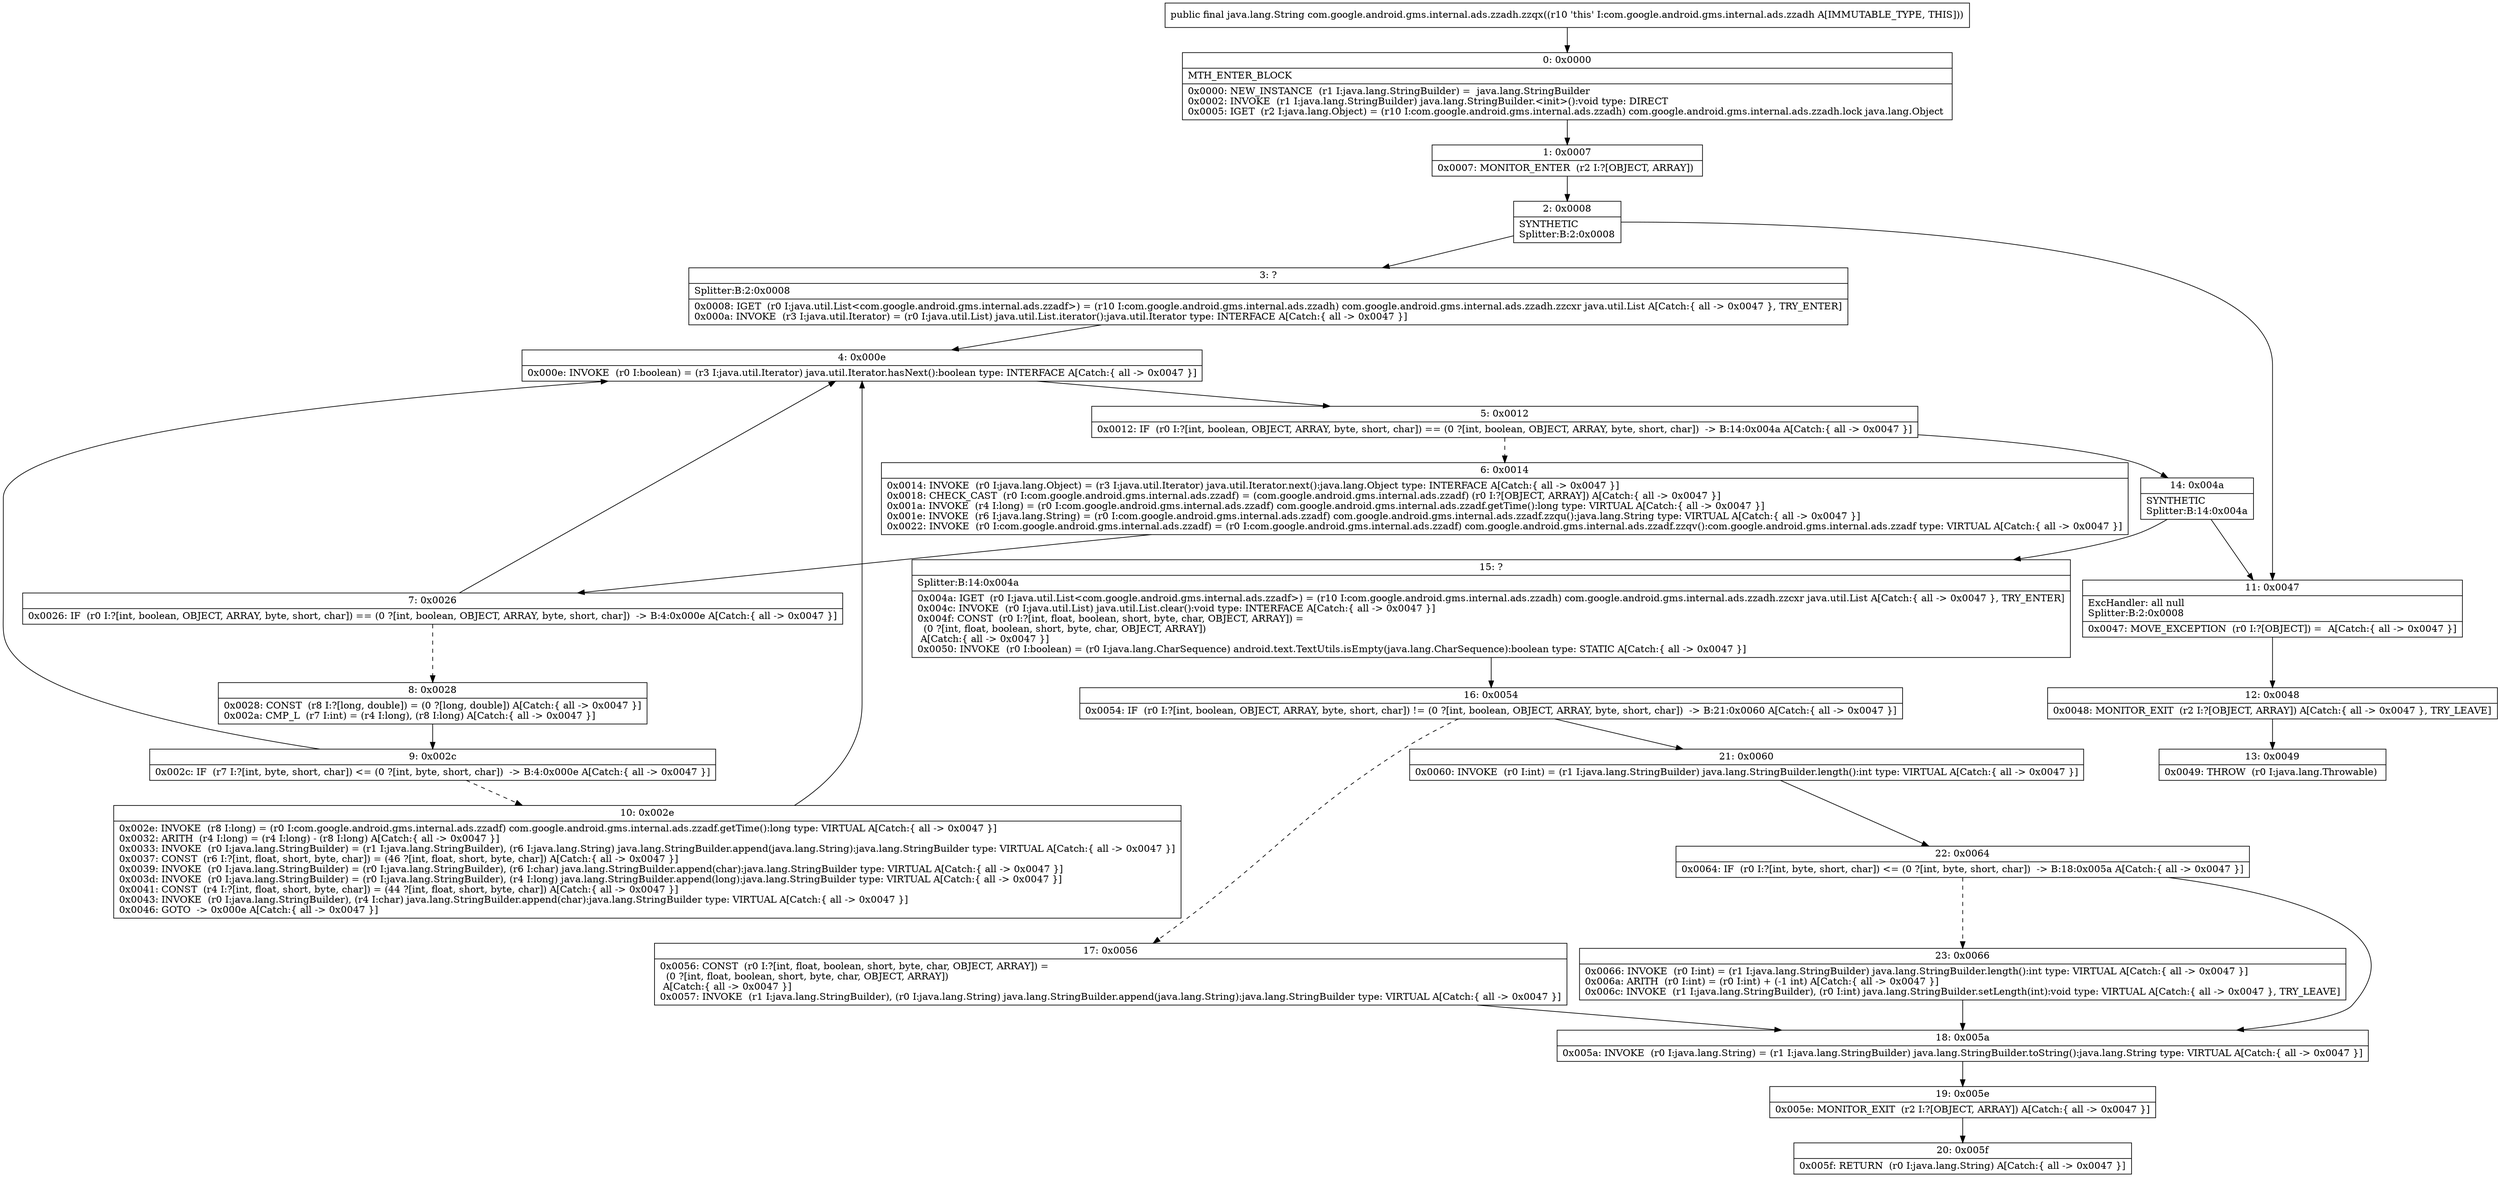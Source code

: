digraph "CFG forcom.google.android.gms.internal.ads.zzadh.zzqx()Ljava\/lang\/String;" {
Node_0 [shape=record,label="{0\:\ 0x0000|MTH_ENTER_BLOCK\l|0x0000: NEW_INSTANCE  (r1 I:java.lang.StringBuilder) =  java.lang.StringBuilder \l0x0002: INVOKE  (r1 I:java.lang.StringBuilder) java.lang.StringBuilder.\<init\>():void type: DIRECT \l0x0005: IGET  (r2 I:java.lang.Object) = (r10 I:com.google.android.gms.internal.ads.zzadh) com.google.android.gms.internal.ads.zzadh.lock java.lang.Object \l}"];
Node_1 [shape=record,label="{1\:\ 0x0007|0x0007: MONITOR_ENTER  (r2 I:?[OBJECT, ARRAY]) \l}"];
Node_2 [shape=record,label="{2\:\ 0x0008|SYNTHETIC\lSplitter:B:2:0x0008\l}"];
Node_3 [shape=record,label="{3\:\ ?|Splitter:B:2:0x0008\l|0x0008: IGET  (r0 I:java.util.List\<com.google.android.gms.internal.ads.zzadf\>) = (r10 I:com.google.android.gms.internal.ads.zzadh) com.google.android.gms.internal.ads.zzadh.zzcxr java.util.List A[Catch:\{ all \-\> 0x0047 \}, TRY_ENTER]\l0x000a: INVOKE  (r3 I:java.util.Iterator) = (r0 I:java.util.List) java.util.List.iterator():java.util.Iterator type: INTERFACE A[Catch:\{ all \-\> 0x0047 \}]\l}"];
Node_4 [shape=record,label="{4\:\ 0x000e|0x000e: INVOKE  (r0 I:boolean) = (r3 I:java.util.Iterator) java.util.Iterator.hasNext():boolean type: INTERFACE A[Catch:\{ all \-\> 0x0047 \}]\l}"];
Node_5 [shape=record,label="{5\:\ 0x0012|0x0012: IF  (r0 I:?[int, boolean, OBJECT, ARRAY, byte, short, char]) == (0 ?[int, boolean, OBJECT, ARRAY, byte, short, char])  \-\> B:14:0x004a A[Catch:\{ all \-\> 0x0047 \}]\l}"];
Node_6 [shape=record,label="{6\:\ 0x0014|0x0014: INVOKE  (r0 I:java.lang.Object) = (r3 I:java.util.Iterator) java.util.Iterator.next():java.lang.Object type: INTERFACE A[Catch:\{ all \-\> 0x0047 \}]\l0x0018: CHECK_CAST  (r0 I:com.google.android.gms.internal.ads.zzadf) = (com.google.android.gms.internal.ads.zzadf) (r0 I:?[OBJECT, ARRAY]) A[Catch:\{ all \-\> 0x0047 \}]\l0x001a: INVOKE  (r4 I:long) = (r0 I:com.google.android.gms.internal.ads.zzadf) com.google.android.gms.internal.ads.zzadf.getTime():long type: VIRTUAL A[Catch:\{ all \-\> 0x0047 \}]\l0x001e: INVOKE  (r6 I:java.lang.String) = (r0 I:com.google.android.gms.internal.ads.zzadf) com.google.android.gms.internal.ads.zzadf.zzqu():java.lang.String type: VIRTUAL A[Catch:\{ all \-\> 0x0047 \}]\l0x0022: INVOKE  (r0 I:com.google.android.gms.internal.ads.zzadf) = (r0 I:com.google.android.gms.internal.ads.zzadf) com.google.android.gms.internal.ads.zzadf.zzqv():com.google.android.gms.internal.ads.zzadf type: VIRTUAL A[Catch:\{ all \-\> 0x0047 \}]\l}"];
Node_7 [shape=record,label="{7\:\ 0x0026|0x0026: IF  (r0 I:?[int, boolean, OBJECT, ARRAY, byte, short, char]) == (0 ?[int, boolean, OBJECT, ARRAY, byte, short, char])  \-\> B:4:0x000e A[Catch:\{ all \-\> 0x0047 \}]\l}"];
Node_8 [shape=record,label="{8\:\ 0x0028|0x0028: CONST  (r8 I:?[long, double]) = (0 ?[long, double]) A[Catch:\{ all \-\> 0x0047 \}]\l0x002a: CMP_L  (r7 I:int) = (r4 I:long), (r8 I:long) A[Catch:\{ all \-\> 0x0047 \}]\l}"];
Node_9 [shape=record,label="{9\:\ 0x002c|0x002c: IF  (r7 I:?[int, byte, short, char]) \<= (0 ?[int, byte, short, char])  \-\> B:4:0x000e A[Catch:\{ all \-\> 0x0047 \}]\l}"];
Node_10 [shape=record,label="{10\:\ 0x002e|0x002e: INVOKE  (r8 I:long) = (r0 I:com.google.android.gms.internal.ads.zzadf) com.google.android.gms.internal.ads.zzadf.getTime():long type: VIRTUAL A[Catch:\{ all \-\> 0x0047 \}]\l0x0032: ARITH  (r4 I:long) = (r4 I:long) \- (r8 I:long) A[Catch:\{ all \-\> 0x0047 \}]\l0x0033: INVOKE  (r0 I:java.lang.StringBuilder) = (r1 I:java.lang.StringBuilder), (r6 I:java.lang.String) java.lang.StringBuilder.append(java.lang.String):java.lang.StringBuilder type: VIRTUAL A[Catch:\{ all \-\> 0x0047 \}]\l0x0037: CONST  (r6 I:?[int, float, short, byte, char]) = (46 ?[int, float, short, byte, char]) A[Catch:\{ all \-\> 0x0047 \}]\l0x0039: INVOKE  (r0 I:java.lang.StringBuilder) = (r0 I:java.lang.StringBuilder), (r6 I:char) java.lang.StringBuilder.append(char):java.lang.StringBuilder type: VIRTUAL A[Catch:\{ all \-\> 0x0047 \}]\l0x003d: INVOKE  (r0 I:java.lang.StringBuilder) = (r0 I:java.lang.StringBuilder), (r4 I:long) java.lang.StringBuilder.append(long):java.lang.StringBuilder type: VIRTUAL A[Catch:\{ all \-\> 0x0047 \}]\l0x0041: CONST  (r4 I:?[int, float, short, byte, char]) = (44 ?[int, float, short, byte, char]) A[Catch:\{ all \-\> 0x0047 \}]\l0x0043: INVOKE  (r0 I:java.lang.StringBuilder), (r4 I:char) java.lang.StringBuilder.append(char):java.lang.StringBuilder type: VIRTUAL A[Catch:\{ all \-\> 0x0047 \}]\l0x0046: GOTO  \-\> 0x000e A[Catch:\{ all \-\> 0x0047 \}]\l}"];
Node_11 [shape=record,label="{11\:\ 0x0047|ExcHandler: all null\lSplitter:B:2:0x0008\l|0x0047: MOVE_EXCEPTION  (r0 I:?[OBJECT]) =  A[Catch:\{ all \-\> 0x0047 \}]\l}"];
Node_12 [shape=record,label="{12\:\ 0x0048|0x0048: MONITOR_EXIT  (r2 I:?[OBJECT, ARRAY]) A[Catch:\{ all \-\> 0x0047 \}, TRY_LEAVE]\l}"];
Node_13 [shape=record,label="{13\:\ 0x0049|0x0049: THROW  (r0 I:java.lang.Throwable) \l}"];
Node_14 [shape=record,label="{14\:\ 0x004a|SYNTHETIC\lSplitter:B:14:0x004a\l}"];
Node_15 [shape=record,label="{15\:\ ?|Splitter:B:14:0x004a\l|0x004a: IGET  (r0 I:java.util.List\<com.google.android.gms.internal.ads.zzadf\>) = (r10 I:com.google.android.gms.internal.ads.zzadh) com.google.android.gms.internal.ads.zzadh.zzcxr java.util.List A[Catch:\{ all \-\> 0x0047 \}, TRY_ENTER]\l0x004c: INVOKE  (r0 I:java.util.List) java.util.List.clear():void type: INTERFACE A[Catch:\{ all \-\> 0x0047 \}]\l0x004f: CONST  (r0 I:?[int, float, boolean, short, byte, char, OBJECT, ARRAY]) = \l  (0 ?[int, float, boolean, short, byte, char, OBJECT, ARRAY])\l A[Catch:\{ all \-\> 0x0047 \}]\l0x0050: INVOKE  (r0 I:boolean) = (r0 I:java.lang.CharSequence) android.text.TextUtils.isEmpty(java.lang.CharSequence):boolean type: STATIC A[Catch:\{ all \-\> 0x0047 \}]\l}"];
Node_16 [shape=record,label="{16\:\ 0x0054|0x0054: IF  (r0 I:?[int, boolean, OBJECT, ARRAY, byte, short, char]) != (0 ?[int, boolean, OBJECT, ARRAY, byte, short, char])  \-\> B:21:0x0060 A[Catch:\{ all \-\> 0x0047 \}]\l}"];
Node_17 [shape=record,label="{17\:\ 0x0056|0x0056: CONST  (r0 I:?[int, float, boolean, short, byte, char, OBJECT, ARRAY]) = \l  (0 ?[int, float, boolean, short, byte, char, OBJECT, ARRAY])\l A[Catch:\{ all \-\> 0x0047 \}]\l0x0057: INVOKE  (r1 I:java.lang.StringBuilder), (r0 I:java.lang.String) java.lang.StringBuilder.append(java.lang.String):java.lang.StringBuilder type: VIRTUAL A[Catch:\{ all \-\> 0x0047 \}]\l}"];
Node_18 [shape=record,label="{18\:\ 0x005a|0x005a: INVOKE  (r0 I:java.lang.String) = (r1 I:java.lang.StringBuilder) java.lang.StringBuilder.toString():java.lang.String type: VIRTUAL A[Catch:\{ all \-\> 0x0047 \}]\l}"];
Node_19 [shape=record,label="{19\:\ 0x005e|0x005e: MONITOR_EXIT  (r2 I:?[OBJECT, ARRAY]) A[Catch:\{ all \-\> 0x0047 \}]\l}"];
Node_20 [shape=record,label="{20\:\ 0x005f|0x005f: RETURN  (r0 I:java.lang.String) A[Catch:\{ all \-\> 0x0047 \}]\l}"];
Node_21 [shape=record,label="{21\:\ 0x0060|0x0060: INVOKE  (r0 I:int) = (r1 I:java.lang.StringBuilder) java.lang.StringBuilder.length():int type: VIRTUAL A[Catch:\{ all \-\> 0x0047 \}]\l}"];
Node_22 [shape=record,label="{22\:\ 0x0064|0x0064: IF  (r0 I:?[int, byte, short, char]) \<= (0 ?[int, byte, short, char])  \-\> B:18:0x005a A[Catch:\{ all \-\> 0x0047 \}]\l}"];
Node_23 [shape=record,label="{23\:\ 0x0066|0x0066: INVOKE  (r0 I:int) = (r1 I:java.lang.StringBuilder) java.lang.StringBuilder.length():int type: VIRTUAL A[Catch:\{ all \-\> 0x0047 \}]\l0x006a: ARITH  (r0 I:int) = (r0 I:int) + (\-1 int) A[Catch:\{ all \-\> 0x0047 \}]\l0x006c: INVOKE  (r1 I:java.lang.StringBuilder), (r0 I:int) java.lang.StringBuilder.setLength(int):void type: VIRTUAL A[Catch:\{ all \-\> 0x0047 \}, TRY_LEAVE]\l}"];
MethodNode[shape=record,label="{public final java.lang.String com.google.android.gms.internal.ads.zzadh.zzqx((r10 'this' I:com.google.android.gms.internal.ads.zzadh A[IMMUTABLE_TYPE, THIS])) }"];
MethodNode -> Node_0;
Node_0 -> Node_1;
Node_1 -> Node_2;
Node_2 -> Node_3;
Node_2 -> Node_11;
Node_3 -> Node_4;
Node_4 -> Node_5;
Node_5 -> Node_6[style=dashed];
Node_5 -> Node_14;
Node_6 -> Node_7;
Node_7 -> Node_4;
Node_7 -> Node_8[style=dashed];
Node_8 -> Node_9;
Node_9 -> Node_4;
Node_9 -> Node_10[style=dashed];
Node_10 -> Node_4;
Node_11 -> Node_12;
Node_12 -> Node_13;
Node_14 -> Node_15;
Node_14 -> Node_11;
Node_15 -> Node_16;
Node_16 -> Node_17[style=dashed];
Node_16 -> Node_21;
Node_17 -> Node_18;
Node_18 -> Node_19;
Node_19 -> Node_20;
Node_21 -> Node_22;
Node_22 -> Node_18;
Node_22 -> Node_23[style=dashed];
Node_23 -> Node_18;
}

